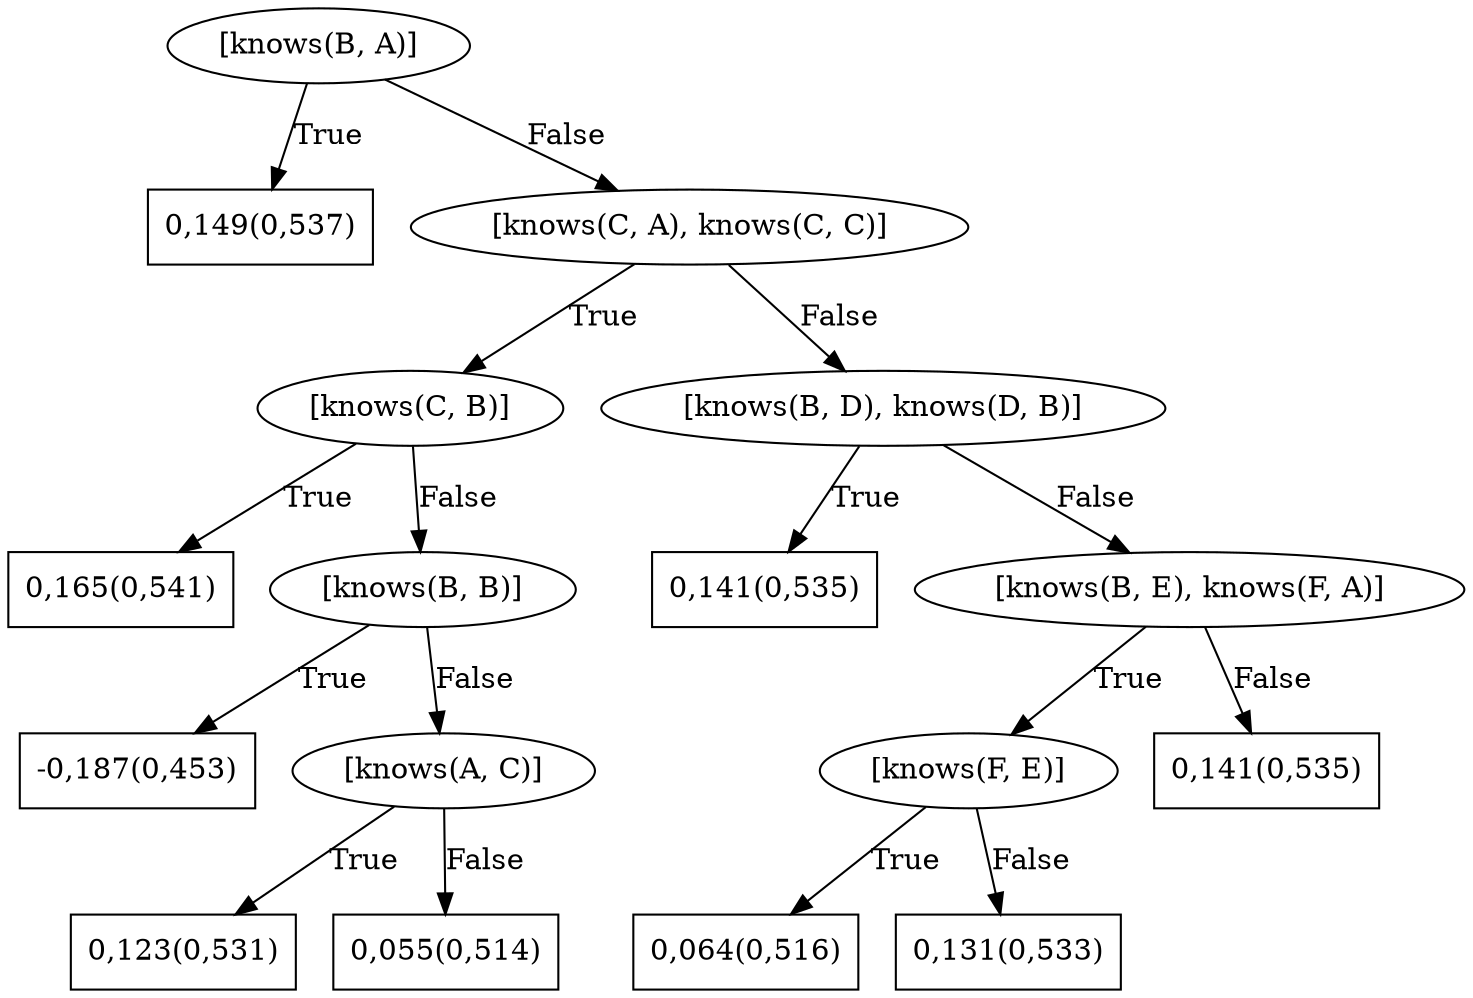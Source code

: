 digraph G{ 
1[label = "[knows(B, A)]"];
1 -> 2[label="True"];
1 -> 3[label="False"];
2[shape = box,label = "0,149(0,537)"];
3[label = "[knows(C, A), knows(C, C)]"];
3 -> 4[label="True"];
3 -> 5[label="False"];
4[label = "[knows(C, B)]"];
4 -> 6[label="True"];
4 -> 7[label="False"];
6[shape = box,label = "0,165(0,541)"];
7[label = "[knows(B, B)]"];
7 -> 8[label="True"];
7 -> 9[label="False"];
8[shape = box,label = "-0,187(0,453)"];
9[label = "[knows(A, C)]"];
9 -> 10[label="True"];
9 -> 11[label="False"];
10[shape = box,label = "0,123(0,531)"];
11[shape = box,label = "0,055(0,514)"];
5[label = "[knows(B, D), knows(D, B)]"];
5 -> 12[label="True"];
5 -> 13[label="False"];
12[shape = box,label = "0,141(0,535)"];
13[label = "[knows(B, E), knows(F, A)]"];
13 -> 14[label="True"];
13 -> 15[label="False"];
14[label = "[knows(F, E)]"];
14 -> 16[label="True"];
14 -> 17[label="False"];
16[shape = box,label = "0,064(0,516)"];
17[shape = box,label = "0,131(0,533)"];
15[shape = box,label = "0,141(0,535)"];
}
